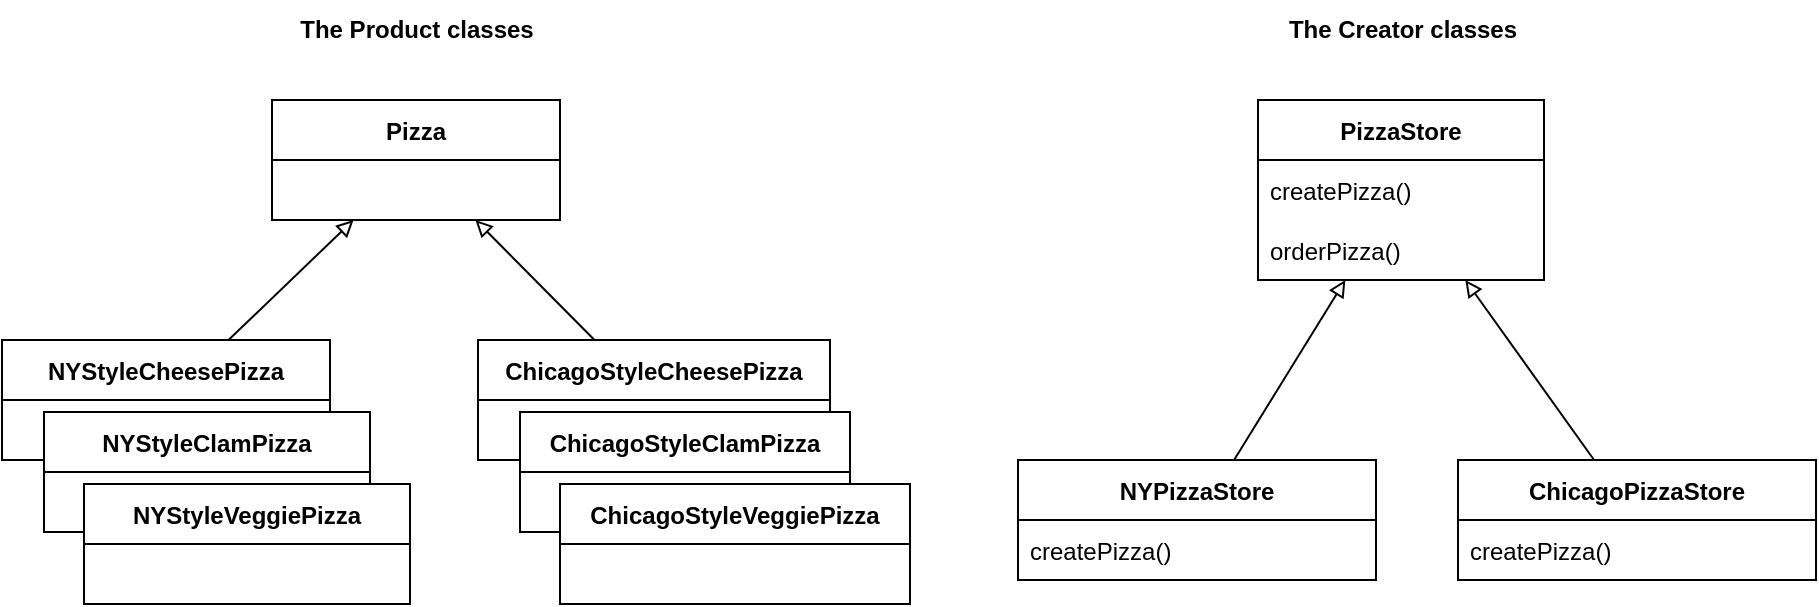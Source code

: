<mxfile version="20.7.4" type="device"><diagram id="ahAyE9eUKxN_0jiChCt0" name="Sayfa -1"><mxGraphModel dx="735" dy="881" grid="1" gridSize="10" guides="1" tooltips="1" connect="1" arrows="1" fold="1" page="1" pageScale="1" pageWidth="827" pageHeight="1169" math="0" shadow="0"><root><mxCell id="0"/><mxCell id="1" parent="0"/><mxCell id="x5Z5FLF_16gijlX6hyeA-12" value="Pizza" style="swimlane;fontStyle=1;childLayout=stackLayout;horizontal=1;startSize=30;horizontalStack=0;resizeParent=1;resizeParentMax=0;resizeLast=0;collapsible=1;marginBottom=0;" parent="1" vertex="1"><mxGeometry x="157" y="320" width="144" height="60" as="geometry"/></mxCell><mxCell id="QgZk4hmDTrrasEaxwWLx-1" value="NYStyleCheesePizza" style="swimlane;fontStyle=1;childLayout=stackLayout;horizontal=1;startSize=30;horizontalStack=0;resizeParent=1;resizeParentMax=0;resizeLast=0;collapsible=1;marginBottom=0;" vertex="1" parent="1"><mxGeometry x="22" y="440" width="164" height="60" as="geometry"/></mxCell><mxCell id="QgZk4hmDTrrasEaxwWLx-2" value="NYStyleClamPizza" style="swimlane;fontStyle=1;childLayout=stackLayout;horizontal=1;startSize=30;horizontalStack=0;resizeParent=1;resizeParentMax=0;resizeLast=0;collapsible=1;marginBottom=0;" vertex="1" parent="1"><mxGeometry x="43" y="476" width="163" height="60" as="geometry"/></mxCell><mxCell id="QgZk4hmDTrrasEaxwWLx-5" value="NYStyleVeggiePizza" style="swimlane;fontStyle=1;childLayout=stackLayout;horizontal=1;startSize=30;horizontalStack=0;resizeParent=1;resizeParentMax=0;resizeLast=0;collapsible=1;marginBottom=0;" vertex="1" parent="1"><mxGeometry x="63" y="512" width="163" height="60" as="geometry"/></mxCell><mxCell id="QgZk4hmDTrrasEaxwWLx-7" value="ChicagoStyleCheesePizza" style="swimlane;fontStyle=1;childLayout=stackLayout;horizontal=1;startSize=30;horizontalStack=0;resizeParent=1;resizeParentMax=0;resizeLast=0;collapsible=1;marginBottom=0;" vertex="1" parent="1"><mxGeometry x="260" y="440" width="176" height="60" as="geometry"/></mxCell><mxCell id="QgZk4hmDTrrasEaxwWLx-8" value="ChicagoStyleClamPizza" style="swimlane;fontStyle=1;childLayout=stackLayout;horizontal=1;startSize=30;horizontalStack=0;resizeParent=1;resizeParentMax=0;resizeLast=0;collapsible=1;marginBottom=0;" vertex="1" parent="1"><mxGeometry x="281" y="476" width="165" height="60" as="geometry"/></mxCell><mxCell id="QgZk4hmDTrrasEaxwWLx-9" value="ChicagoStyleVeggiePizza" style="swimlane;fontStyle=1;childLayout=stackLayout;horizontal=1;startSize=30;horizontalStack=0;resizeParent=1;resizeParentMax=0;resizeLast=0;collapsible=1;marginBottom=0;" vertex="1" parent="1"><mxGeometry x="301" y="512" width="175" height="60" as="geometry"/></mxCell><mxCell id="QgZk4hmDTrrasEaxwWLx-11" value="" style="endArrow=block;html=1;rounded=0;endFill=0;" edge="1" parent="1" source="QgZk4hmDTrrasEaxwWLx-1" target="x5Z5FLF_16gijlX6hyeA-12"><mxGeometry width="50" height="50" relative="1" as="geometry"><mxPoint x="56" y="440" as="sourcePoint"/><mxPoint x="106" y="390" as="targetPoint"/></mxGeometry></mxCell><mxCell id="QgZk4hmDTrrasEaxwWLx-12" value="" style="endArrow=block;html=1;rounded=0;endFill=0;" edge="1" parent="1" source="QgZk4hmDTrrasEaxwWLx-7" target="x5Z5FLF_16gijlX6hyeA-12"><mxGeometry width="50" height="50" relative="1" as="geometry"><mxPoint x="145.25" y="450" as="sourcePoint"/><mxPoint x="207.75" y="390" as="targetPoint"/></mxGeometry></mxCell><mxCell id="QgZk4hmDTrrasEaxwWLx-23" value="PizzaStore" style="swimlane;fontStyle=1;childLayout=stackLayout;horizontal=1;startSize=30;horizontalStack=0;resizeParent=1;resizeParentMax=0;resizeLast=0;collapsible=1;marginBottom=0;" vertex="1" parent="1"><mxGeometry x="650" y="320" width="143" height="90" as="geometry"/></mxCell><mxCell id="QgZk4hmDTrrasEaxwWLx-24" value="createPizza()" style="text;strokeColor=none;fillColor=none;align=left;verticalAlign=middle;spacingLeft=4;spacingRight=4;overflow=hidden;points=[[0,0.5],[1,0.5]];portConstraint=eastwest;rotatable=0;" vertex="1" parent="QgZk4hmDTrrasEaxwWLx-23"><mxGeometry y="30" width="143" height="30" as="geometry"/></mxCell><mxCell id="QgZk4hmDTrrasEaxwWLx-25" value="orderPizza()" style="text;strokeColor=none;fillColor=none;align=left;verticalAlign=middle;spacingLeft=4;spacingRight=4;overflow=hidden;points=[[0,0.5],[1,0.5]];portConstraint=eastwest;rotatable=0;" vertex="1" parent="QgZk4hmDTrrasEaxwWLx-23"><mxGeometry y="60" width="143" height="30" as="geometry"/></mxCell><mxCell id="QgZk4hmDTrrasEaxwWLx-26" value="NYPizzaStore" style="swimlane;fontStyle=1;childLayout=stackLayout;horizontal=1;startSize=30;horizontalStack=0;resizeParent=1;resizeParentMax=0;resizeLast=0;collapsible=1;marginBottom=0;" vertex="1" parent="1"><mxGeometry x="530" y="500" width="179" height="60" as="geometry"/></mxCell><mxCell id="QgZk4hmDTrrasEaxwWLx-27" value="createPizza()" style="text;strokeColor=none;fillColor=none;align=left;verticalAlign=middle;spacingLeft=4;spacingRight=4;overflow=hidden;points=[[0,0.5],[1,0.5]];portConstraint=eastwest;rotatable=0;" vertex="1" parent="QgZk4hmDTrrasEaxwWLx-26"><mxGeometry y="30" width="179" height="30" as="geometry"/></mxCell><mxCell id="QgZk4hmDTrrasEaxwWLx-29" value="ChicagoPizzaStore" style="swimlane;fontStyle=1;childLayout=stackLayout;horizontal=1;startSize=30;horizontalStack=0;resizeParent=1;resizeParentMax=0;resizeLast=0;collapsible=1;marginBottom=0;" vertex="1" parent="1"><mxGeometry x="750" y="500" width="179" height="60" as="geometry"/></mxCell><mxCell id="QgZk4hmDTrrasEaxwWLx-30" value="createPizza()" style="text;strokeColor=none;fillColor=none;align=left;verticalAlign=middle;spacingLeft=4;spacingRight=4;overflow=hidden;points=[[0,0.5],[1,0.5]];portConstraint=eastwest;rotatable=0;" vertex="1" parent="QgZk4hmDTrrasEaxwWLx-29"><mxGeometry y="30" width="179" height="30" as="geometry"/></mxCell><mxCell id="QgZk4hmDTrrasEaxwWLx-31" value="" style="endArrow=block;html=1;rounded=0;endFill=0;" edge="1" parent="1" source="QgZk4hmDTrrasEaxwWLx-29" target="QgZk4hmDTrrasEaxwWLx-23"><mxGeometry width="50" height="50" relative="1" as="geometry"><mxPoint x="328.25" y="450" as="sourcePoint"/><mxPoint x="268.75" y="390" as="targetPoint"/></mxGeometry></mxCell><mxCell id="QgZk4hmDTrrasEaxwWLx-32" value="" style="endArrow=block;html=1;rounded=0;endFill=0;" edge="1" parent="1" source="QgZk4hmDTrrasEaxwWLx-26" target="QgZk4hmDTrrasEaxwWLx-23"><mxGeometry width="50" height="50" relative="1" as="geometry"><mxPoint x="828.045" y="510" as="sourcePoint"/><mxPoint x="763.682" y="420" as="targetPoint"/></mxGeometry></mxCell><mxCell id="QgZk4hmDTrrasEaxwWLx-33" value="The Product classes" style="text;html=1;align=center;verticalAlign=middle;resizable=0;points=[];autosize=1;strokeColor=none;fillColor=none;fontStyle=1" vertex="1" parent="1"><mxGeometry x="159" y="270" width="140" height="30" as="geometry"/></mxCell><mxCell id="QgZk4hmDTrrasEaxwWLx-34" value="The Creator classes" style="text;html=1;align=center;verticalAlign=middle;resizable=0;points=[];autosize=1;strokeColor=none;fillColor=none;fontStyle=1" vertex="1" parent="1"><mxGeometry x="651.5" y="270" width="140" height="30" as="geometry"/></mxCell></root></mxGraphModel></diagram></mxfile>